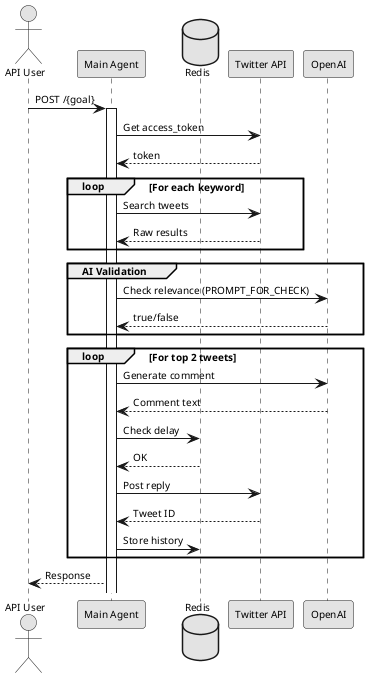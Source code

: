 @startuml Twitter Gorilla Marketing Agent

skinparam monochrome true
skinparam defaultFontSize 10

actor User as "API User"
participant "Main Agent" as Agent
database Redis
participant "Twitter API" as Twitter
participant "OpenAI" as AI

User -> Agent: POST /{goal}
activate Agent

Agent -> Twitter: Get access_token
Twitter --> Agent: token

loop For each keyword
    Agent -> Twitter: Search tweets
    Twitter --> Agent: Raw results
end

group AI Validation
    Agent -> AI: Check relevance (PROMPT_FOR_CHECK)
    AI --> Agent: true/false
end

loop For top 2 tweets
    Agent -> AI: Generate comment
    AI --> Agent: Comment text
    Agent -> Redis: Check delay
    Redis --> Agent: OK
    Agent -> Twitter: Post reply
    Twitter --> Agent: Tweet ID
    Agent -> Redis: Store history
end

Agent --> User: Response

@enduml